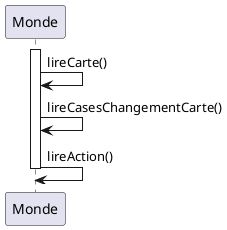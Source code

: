 @startuml
activate Monde
Monde->Monde:lireCarte()
Monde->Monde:lireCasesChangementCarte()
Monde->Monde:lireAction()
deactivate Monde
@enduml
